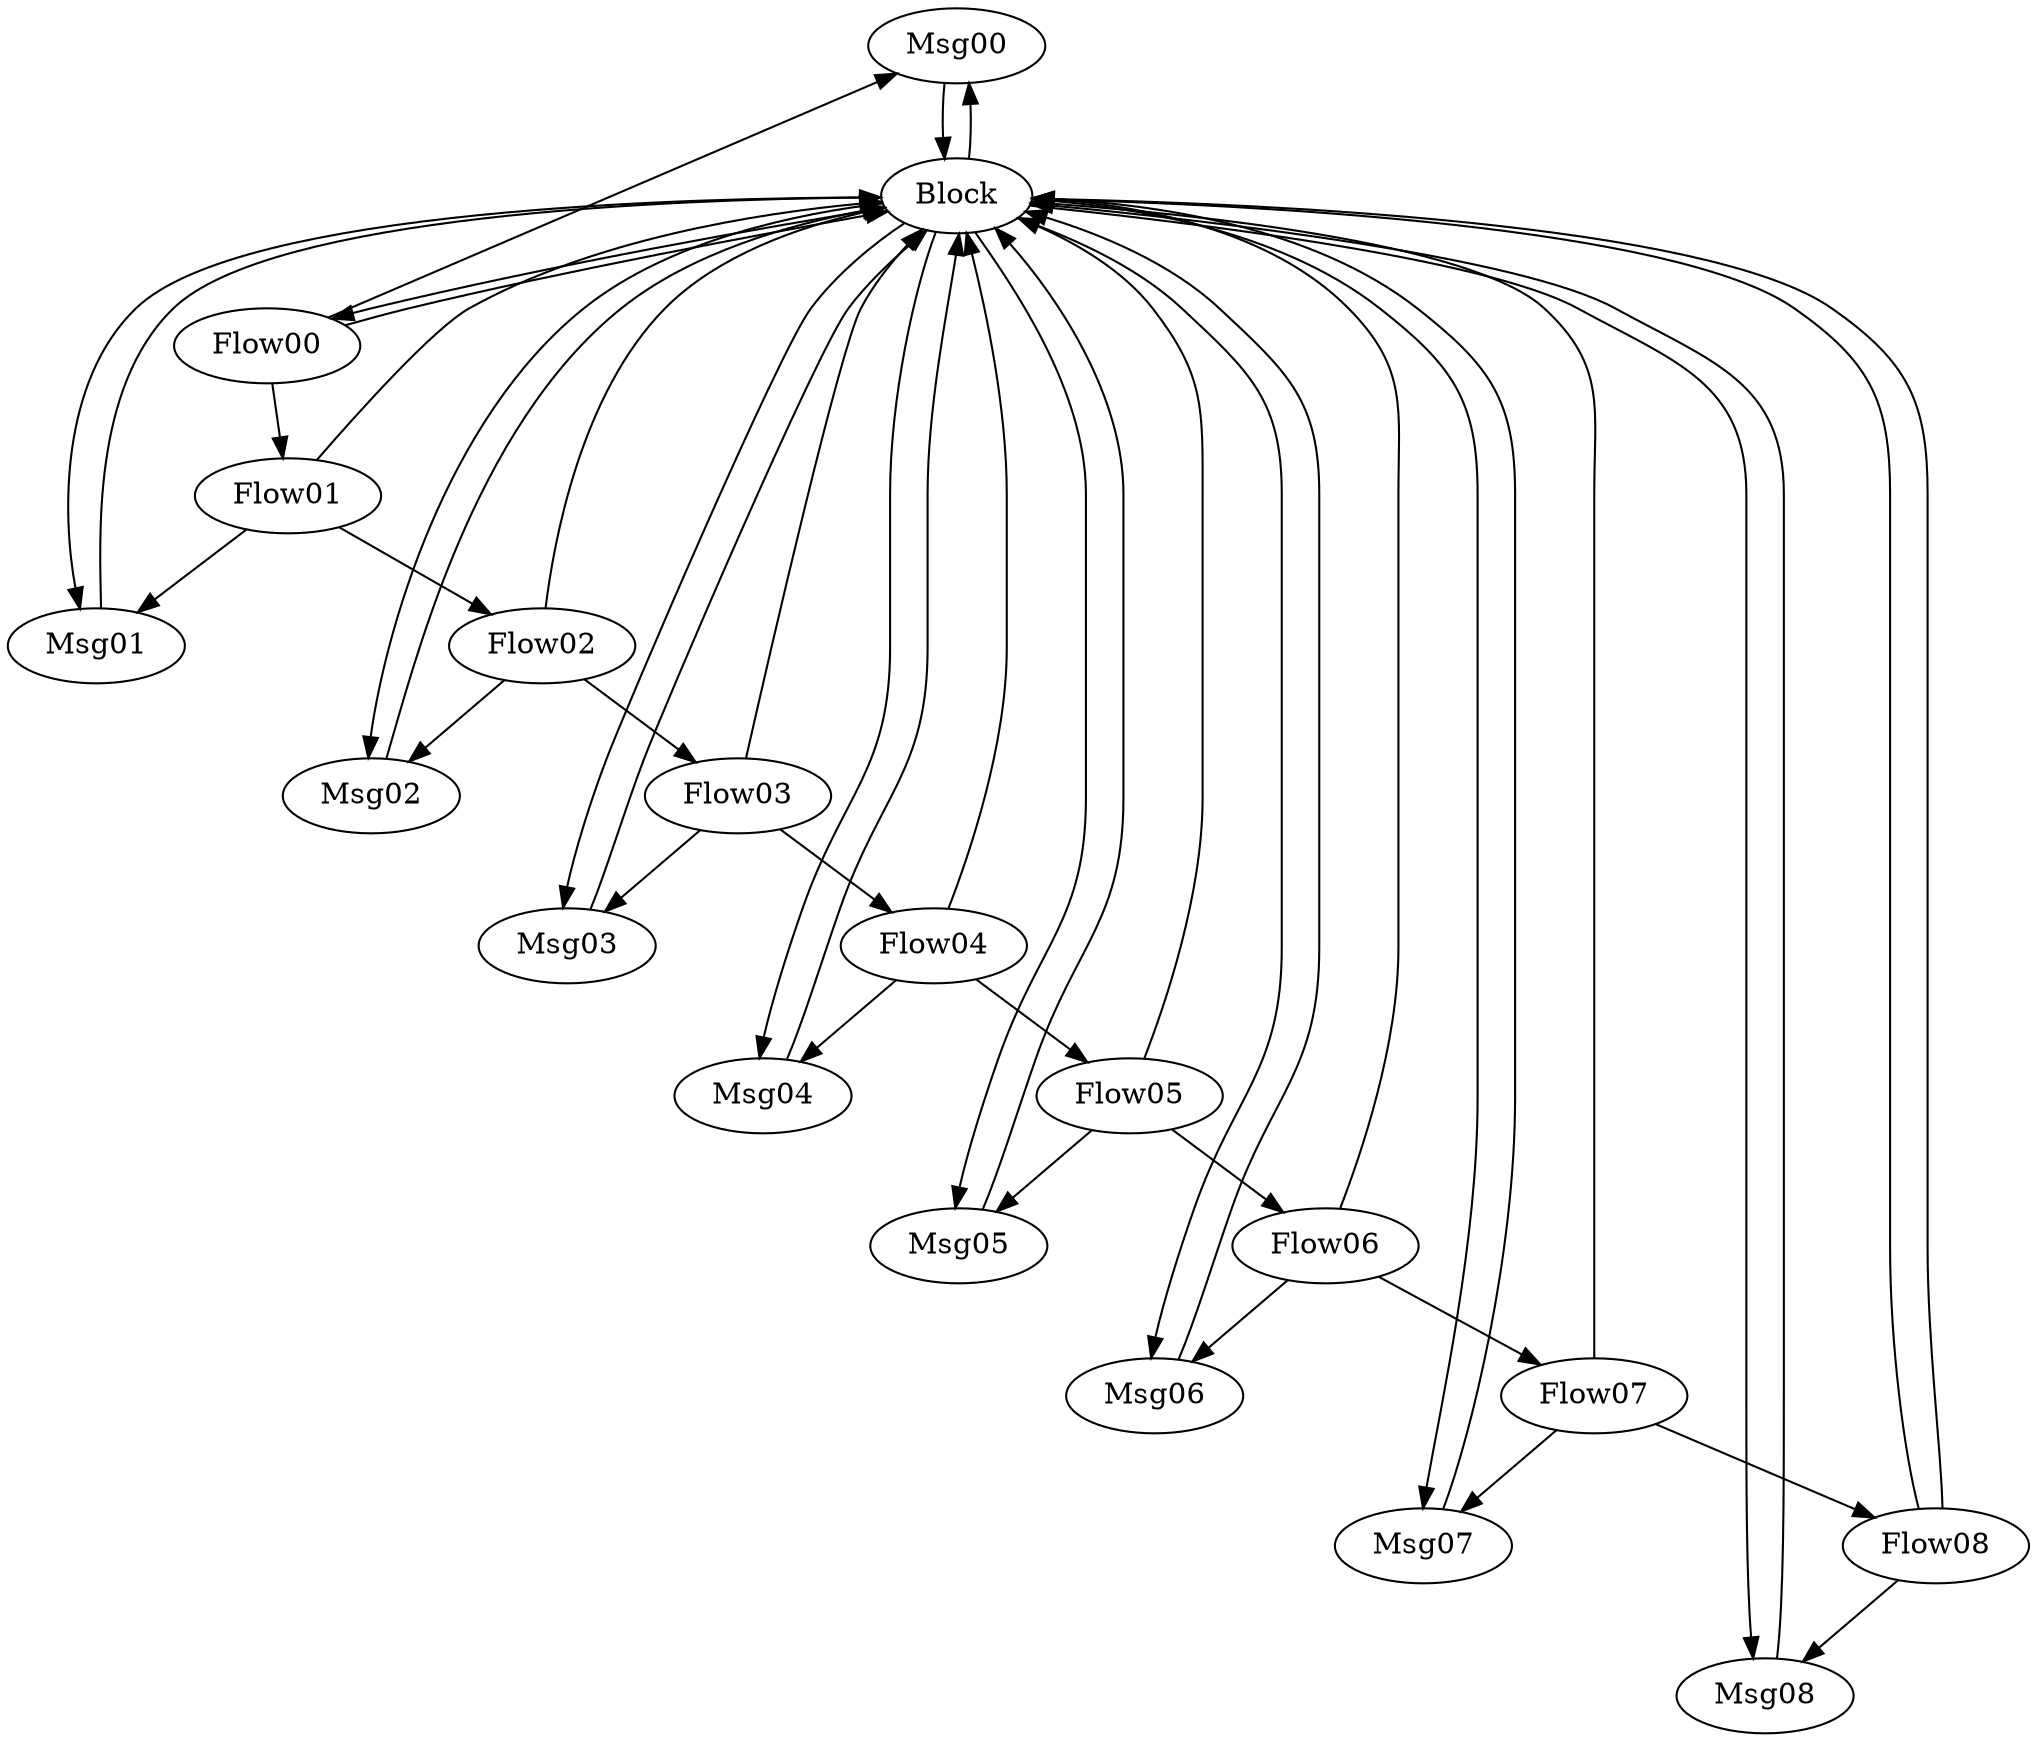 digraph "altdst-flow-9" {
  node[cpu=0 fid=1 pattern="P-altdst-flow-9" toffs=0 tvalid=0 vabs=0]
  Msg00 [type=tmsg par=0 evtno=10]
  Msg01 [type=tmsg par=1 evtno=11]
  Msg02 [type=tmsg par=2 evtno=12]
  Msg03 [type=tmsg par=3 evtno=13]
  Msg04 [type=tmsg par=4 evtno=14]
  Msg05 [type=tmsg par=5 evtno=15]
  Msg06 [type=tmsg par=6 evtno=16]
  Msg07 [type=tmsg par=7 evtno=17]
  Msg08 [type=tmsg par=8 evtno=18]
  Block [type=block tperiod=10000000 patexit=1 qlo=1 qhi=1 qil=1]
  Flow00 [type=flow prio=0 qty=1 patentry=1]
  Flow01 [type=flow prio=0 qty=1]
  Flow02 [type=flow prio=0 qty=1]
  Flow03 [type=flow prio=0 qty=1]
  Flow04 [type=flow prio=1 qty=1]
  Flow05 [type=flow prio=1 qty=1]
  Flow06 [type=flow prio=1 qty=1]
  Flow07 [type=flow prio=1 qty=1]
  Flow08 [type=flow prio=2 qty=1]
  Block -> Flow00 -> Flow01 -> Flow02 -> Flow03 -> Flow04 -> Flow05 -> Flow06 -> Flow07 -> Flow08 -> Block [type=defdst]
  Msg00 -> Block [type=defdst]
  Msg01 -> Block [type=defdst]
  Msg02 -> Block [type=defdst]
  Msg03 -> Block [type=defdst]
  Msg04 -> Block [type=defdst]
  Msg05 -> Block [type=defdst]
  Msg06 -> Block [type=defdst]
  Msg07 -> Block [type=defdst]
  Msg08 -> Block [type=defdst]
  Block -> Msg00 [type=altdst]
  Block -> Msg01 [type=altdst]
  Block -> Msg02 [type=altdst]
  Block -> Msg03 [type=altdst]
  Block -> Msg04 [type=altdst]
  Block -> Msg05 [type=altdst]
  Block -> Msg06 [type=altdst]
  Block -> Msg07 [type=altdst]
  Block -> Msg08 [type=altdst]
  Flow00 -> Msg00 [type=flowdst]
  Flow01 -> Msg01 [type=flowdst]
  Flow02 -> Msg02 [type=flowdst]
  Flow03 -> Msg03 [type=flowdst]
  Flow04 -> Msg04 [type=flowdst]
  Flow05 -> Msg05 [type=flowdst]
  Flow06 -> Msg06 [type=flowdst]
  Flow07 -> Msg07 [type=flowdst]
  Flow08 -> Msg08 [type=flowdst]
  Flow00 -> Block [type=target]
  Flow01 -> Block [type=target]
  Flow02 -> Block [type=target]
  Flow03 -> Block [type=target]
  Flow04 -> Block [type=target]
  Flow05 -> Block [type=target]
  Flow06 -> Block [type=target]
  Flow07 -> Block [type=target]
  Flow08 -> Block [type=target]
}
